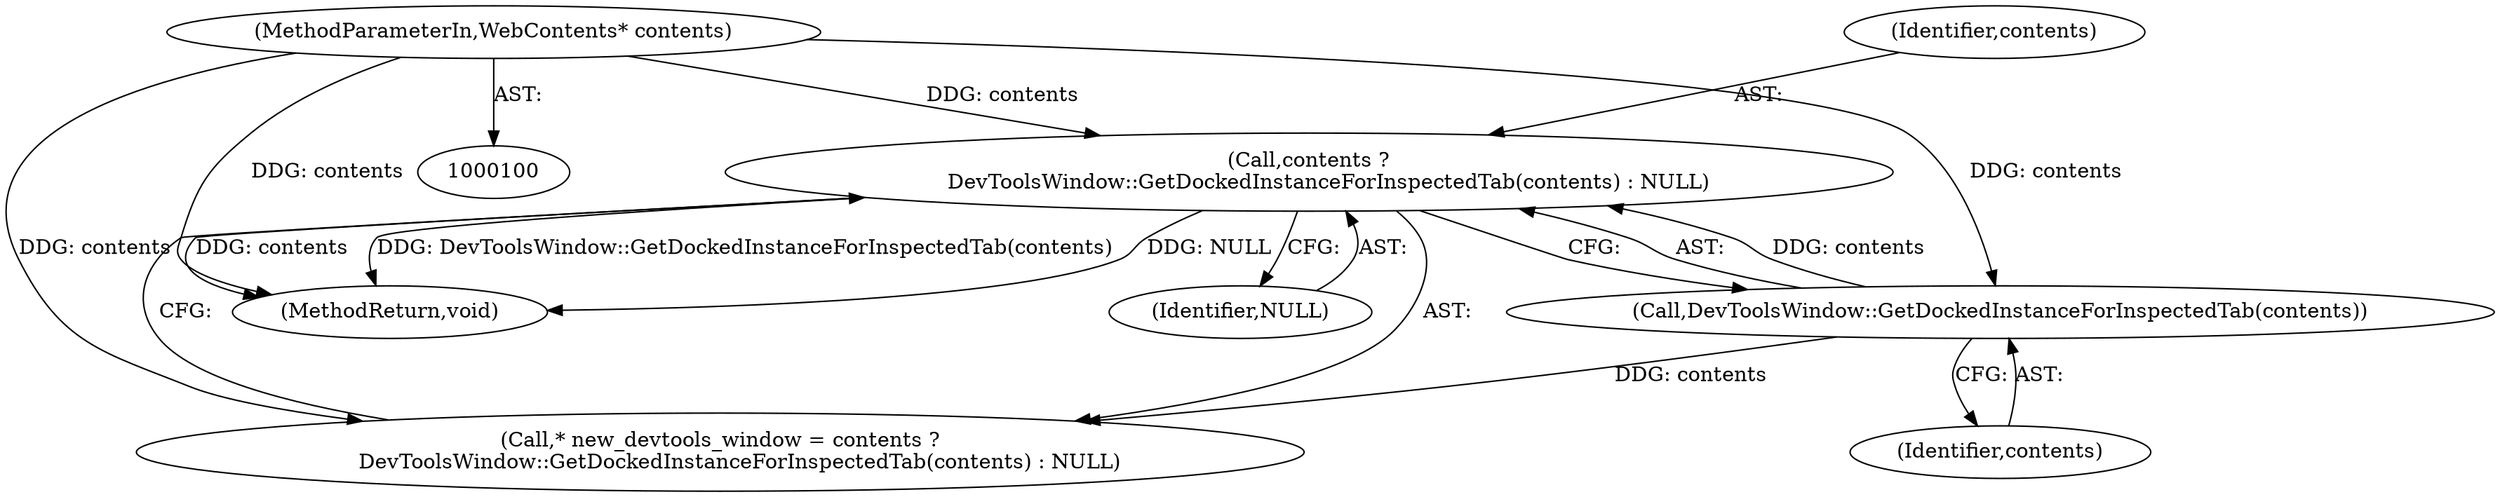 digraph "0_Chrome_e89cfcb9090e8c98129ae9160c513f504db74599_9@pointer" {
"1000109" [label="(Call,contents ?\n      DevToolsWindow::GetDockedInstanceForInspectedTab(contents) : NULL)"];
"1000101" [label="(MethodParameterIn,WebContents* contents)"];
"1000111" [label="(Call,DevToolsWindow::GetDockedInstanceForInspectedTab(contents))"];
"1000110" [label="(Identifier,contents)"];
"1000113" [label="(Identifier,NULL)"];
"1000109" [label="(Call,contents ?\n      DevToolsWindow::GetDockedInstanceForInspectedTab(contents) : NULL)"];
"1000111" [label="(Call,DevToolsWindow::GetDockedInstanceForInspectedTab(contents))"];
"1000214" [label="(MethodReturn,void)"];
"1000112" [label="(Identifier,contents)"];
"1000101" [label="(MethodParameterIn,WebContents* contents)"];
"1000107" [label="(Call,* new_devtools_window = contents ?\n      DevToolsWindow::GetDockedInstanceForInspectedTab(contents) : NULL)"];
"1000109" -> "1000107"  [label="AST: "];
"1000109" -> "1000111"  [label="CFG: "];
"1000109" -> "1000113"  [label="CFG: "];
"1000110" -> "1000109"  [label="AST: "];
"1000111" -> "1000109"  [label="AST: "];
"1000113" -> "1000109"  [label="AST: "];
"1000107" -> "1000109"  [label="CFG: "];
"1000109" -> "1000214"  [label="DDG: NULL"];
"1000109" -> "1000214"  [label="DDG: contents"];
"1000109" -> "1000214"  [label="DDG: DevToolsWindow::GetDockedInstanceForInspectedTab(contents)"];
"1000101" -> "1000109"  [label="DDG: contents"];
"1000111" -> "1000109"  [label="DDG: contents"];
"1000101" -> "1000100"  [label="AST: "];
"1000101" -> "1000214"  [label="DDG: contents"];
"1000101" -> "1000107"  [label="DDG: contents"];
"1000101" -> "1000111"  [label="DDG: contents"];
"1000111" -> "1000112"  [label="CFG: "];
"1000112" -> "1000111"  [label="AST: "];
"1000111" -> "1000107"  [label="DDG: contents"];
}
